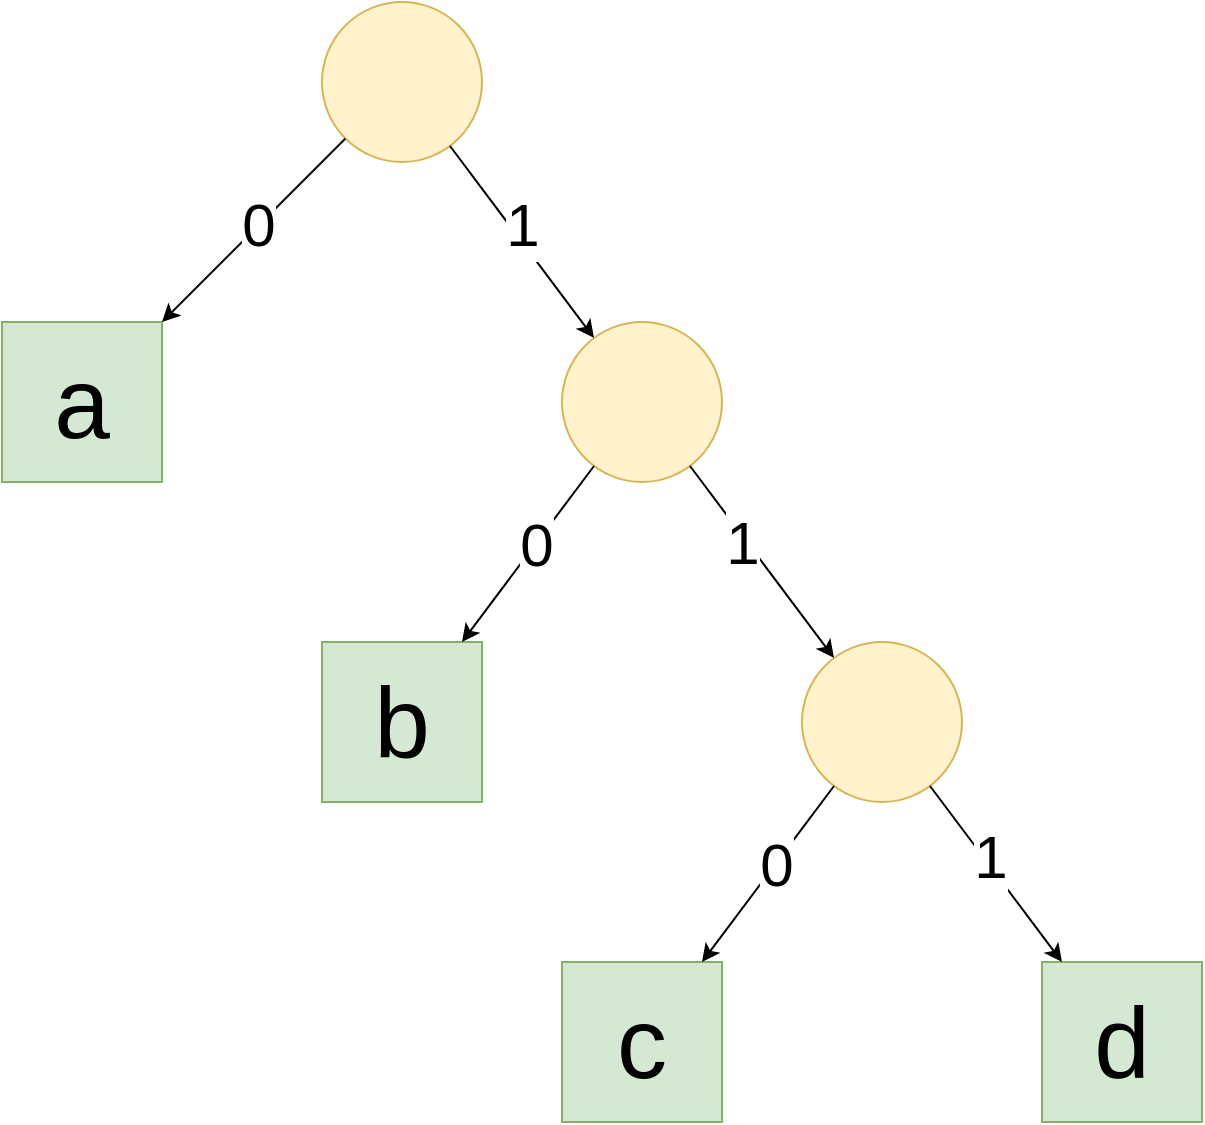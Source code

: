 <mxfile version="22.1.21" type="device">
  <diagram name="Página-1" id="OVSdW2HOcbIVU817Scqx">
    <mxGraphModel dx="1275" dy="994" grid="1" gridSize="10" guides="1" tooltips="1" connect="1" arrows="1" fold="1" page="1" pageScale="1" pageWidth="827" pageHeight="1169" math="0" shadow="0">
      <root>
        <mxCell id="0" />
        <mxCell id="1" parent="0" />
        <mxCell id="a8k0p2Ra1EqHtjR-0TGJ-1" value="" style="ellipse;whiteSpace=wrap;html=1;aspect=fixed;fillColor=#fff2cc;strokeColor=#d6b656;" vertex="1" parent="1">
          <mxGeometry x="360" y="200" width="80" height="80" as="geometry" />
        </mxCell>
        <mxCell id="a8k0p2Ra1EqHtjR-0TGJ-2" value="&lt;font style=&quot;&quot;&gt;&lt;span style=&quot;font-size: 50px;&quot;&gt;a&lt;/span&gt;&lt;br&gt;&lt;/font&gt;" style="whiteSpace=wrap;html=1;aspect=fixed;fillColor=#d5e8d4;strokeColor=#82b366;" vertex="1" parent="1">
          <mxGeometry x="200" y="360" width="80" height="80" as="geometry" />
        </mxCell>
        <mxCell id="a8k0p2Ra1EqHtjR-0TGJ-4" value="" style="endArrow=classic;html=1;rounded=0;" edge="1" parent="1" source="a8k0p2Ra1EqHtjR-0TGJ-1" target="a8k0p2Ra1EqHtjR-0TGJ-2">
          <mxGeometry width="50" height="50" relative="1" as="geometry">
            <mxPoint x="390" y="490" as="sourcePoint" />
            <mxPoint x="440" y="440" as="targetPoint" />
          </mxGeometry>
        </mxCell>
        <mxCell id="a8k0p2Ra1EqHtjR-0TGJ-5" value="&lt;font style=&quot;font-size: 30px;&quot;&gt;0&lt;/font&gt;" style="edgeLabel;html=1;align=center;verticalAlign=middle;resizable=0;points=[];" vertex="1" connectable="0" parent="a8k0p2Ra1EqHtjR-0TGJ-4">
          <mxGeometry x="0.007" y="3" relative="1" as="geometry">
            <mxPoint y="-6" as="offset" />
          </mxGeometry>
        </mxCell>
        <mxCell id="a8k0p2Ra1EqHtjR-0TGJ-6" value="" style="ellipse;whiteSpace=wrap;html=1;aspect=fixed;fillColor=#fff2cc;strokeColor=#d6b656;" vertex="1" parent="1">
          <mxGeometry x="480" y="360" width="80" height="80" as="geometry" />
        </mxCell>
        <mxCell id="a8k0p2Ra1EqHtjR-0TGJ-7" value="" style="endArrow=classic;html=1;rounded=0;" edge="1" parent="1" source="a8k0p2Ra1EqHtjR-0TGJ-1" target="a8k0p2Ra1EqHtjR-0TGJ-6">
          <mxGeometry width="50" height="50" relative="1" as="geometry">
            <mxPoint x="390" y="480" as="sourcePoint" />
            <mxPoint x="440" y="430" as="targetPoint" />
          </mxGeometry>
        </mxCell>
        <mxCell id="a8k0p2Ra1EqHtjR-0TGJ-8" value="&lt;font style=&quot;font-size: 30px;&quot;&gt;1&lt;/font&gt;" style="edgeLabel;html=1;align=center;verticalAlign=middle;resizable=0;points=[];" vertex="1" connectable="0" parent="a8k0p2Ra1EqHtjR-0TGJ-7">
          <mxGeometry x="0.213" relative="1" as="geometry">
            <mxPoint x="-8" y="-20" as="offset" />
          </mxGeometry>
        </mxCell>
        <mxCell id="a8k0p2Ra1EqHtjR-0TGJ-9" value="&lt;font style=&quot;&quot;&gt;&lt;span style=&quot;font-size: 50px;&quot;&gt;b&lt;/span&gt;&lt;br&gt;&lt;/font&gt;" style="whiteSpace=wrap;html=1;aspect=fixed;fillColor=#d5e8d4;strokeColor=#82b366;" vertex="1" parent="1">
          <mxGeometry x="360" y="520" width="80" height="80" as="geometry" />
        </mxCell>
        <mxCell id="a8k0p2Ra1EqHtjR-0TGJ-10" value="" style="endArrow=classic;html=1;rounded=0;" edge="1" parent="1" source="a8k0p2Ra1EqHtjR-0TGJ-6" target="a8k0p2Ra1EqHtjR-0TGJ-9">
          <mxGeometry width="50" height="50" relative="1" as="geometry">
            <mxPoint x="390" y="470" as="sourcePoint" />
            <mxPoint x="440" y="420" as="targetPoint" />
          </mxGeometry>
        </mxCell>
        <mxCell id="a8k0p2Ra1EqHtjR-0TGJ-11" value="&lt;font style=&quot;font-size: 30px;&quot;&gt;0&lt;/font&gt;" style="edgeLabel;html=1;align=center;verticalAlign=middle;resizable=0;points=[];" vertex="1" connectable="0" parent="a8k0p2Ra1EqHtjR-0TGJ-10">
          <mxGeometry x="-0.124" relative="1" as="geometry">
            <mxPoint as="offset" />
          </mxGeometry>
        </mxCell>
        <mxCell id="a8k0p2Ra1EqHtjR-0TGJ-12" value="" style="ellipse;whiteSpace=wrap;html=1;aspect=fixed;fillColor=#fff2cc;strokeColor=#d6b656;" vertex="1" parent="1">
          <mxGeometry x="600" y="520" width="80" height="80" as="geometry" />
        </mxCell>
        <mxCell id="a8k0p2Ra1EqHtjR-0TGJ-13" value="" style="endArrow=classic;html=1;rounded=0;" edge="1" parent="1" source="a8k0p2Ra1EqHtjR-0TGJ-6" target="a8k0p2Ra1EqHtjR-0TGJ-12">
          <mxGeometry width="50" height="50" relative="1" as="geometry">
            <mxPoint x="390" y="450" as="sourcePoint" />
            <mxPoint x="440" y="400" as="targetPoint" />
          </mxGeometry>
        </mxCell>
        <mxCell id="a8k0p2Ra1EqHtjR-0TGJ-14" value="&lt;font style=&quot;font-size: 30px;&quot;&gt;1&lt;/font&gt;" style="edgeLabel;html=1;align=center;verticalAlign=middle;resizable=0;points=[];" vertex="1" connectable="0" parent="a8k0p2Ra1EqHtjR-0TGJ-13">
          <mxGeometry x="0.273" relative="1" as="geometry">
            <mxPoint x="-20" y="-23" as="offset" />
          </mxGeometry>
        </mxCell>
        <mxCell id="a8k0p2Ra1EqHtjR-0TGJ-15" value="&lt;font style=&quot;&quot;&gt;&lt;span style=&quot;font-size: 50px;&quot;&gt;c&lt;/span&gt;&lt;br&gt;&lt;/font&gt;" style="whiteSpace=wrap;html=1;aspect=fixed;fillColor=#d5e8d4;strokeColor=#82b366;" vertex="1" parent="1">
          <mxGeometry x="480" y="680" width="80" height="80" as="geometry" />
        </mxCell>
        <mxCell id="a8k0p2Ra1EqHtjR-0TGJ-16" value="&lt;font style=&quot;&quot;&gt;&lt;span style=&quot;font-size: 50px;&quot;&gt;d&lt;/span&gt;&lt;br&gt;&lt;/font&gt;" style="whiteSpace=wrap;html=1;aspect=fixed;fillColor=#d5e8d4;strokeColor=#82b366;" vertex="1" parent="1">
          <mxGeometry x="720" y="680" width="80" height="80" as="geometry" />
        </mxCell>
        <mxCell id="a8k0p2Ra1EqHtjR-0TGJ-17" value="" style="endArrow=classic;html=1;rounded=0;" edge="1" parent="1" source="a8k0p2Ra1EqHtjR-0TGJ-12" target="a8k0p2Ra1EqHtjR-0TGJ-15">
          <mxGeometry width="50" height="50" relative="1" as="geometry">
            <mxPoint x="390" y="440" as="sourcePoint" />
            <mxPoint x="440" y="390" as="targetPoint" />
          </mxGeometry>
        </mxCell>
        <mxCell id="a8k0p2Ra1EqHtjR-0TGJ-19" value="&lt;font style=&quot;font-size: 30px;&quot;&gt;0&lt;/font&gt;" style="edgeLabel;html=1;align=center;verticalAlign=middle;resizable=0;points=[];" vertex="1" connectable="0" parent="a8k0p2Ra1EqHtjR-0TGJ-17">
          <mxGeometry x="-0.066" y="2" relative="1" as="geometry">
            <mxPoint y="-4" as="offset" />
          </mxGeometry>
        </mxCell>
        <mxCell id="a8k0p2Ra1EqHtjR-0TGJ-18" value="" style="endArrow=classic;html=1;rounded=0;" edge="1" parent="1" source="a8k0p2Ra1EqHtjR-0TGJ-12" target="a8k0p2Ra1EqHtjR-0TGJ-16">
          <mxGeometry width="50" height="50" relative="1" as="geometry">
            <mxPoint x="390" y="440" as="sourcePoint" />
            <mxPoint x="440" y="390" as="targetPoint" />
          </mxGeometry>
        </mxCell>
        <mxCell id="a8k0p2Ra1EqHtjR-0TGJ-20" value="&lt;font style=&quot;font-size: 30px;&quot;&gt;1&lt;/font&gt;" style="edgeLabel;html=1;align=center;verticalAlign=middle;resizable=0;points=[];" vertex="1" connectable="0" parent="a8k0p2Ra1EqHtjR-0TGJ-18">
          <mxGeometry x="-0.164" y="3" relative="1" as="geometry">
            <mxPoint as="offset" />
          </mxGeometry>
        </mxCell>
      </root>
    </mxGraphModel>
  </diagram>
</mxfile>
